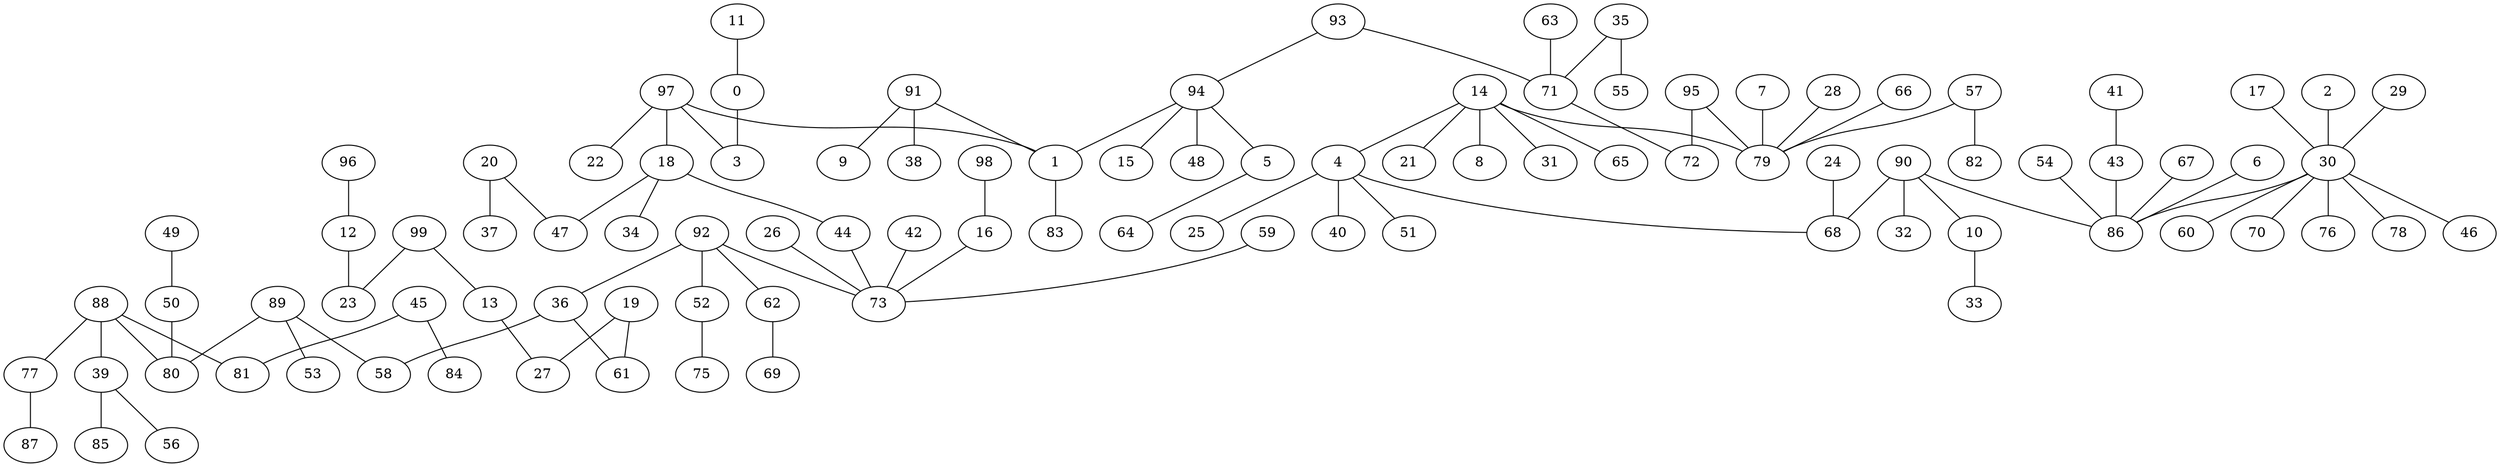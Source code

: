 graph G{
88--80;
88--77;
88--81;
88--39;
89--58;
89--53;
89--80;
90--86;
90--10;
90--32;
90--68;
91--1;
91--38;
91--9;
92--73;
92--36;
92--52;
92--62;
93--71;
93--94;
94--5;
94--15;
94--1;
94--48;
95--79;
95--72;
96--12;
97--1;
97--22;
97--3;
97--18;
10--33;
98--16;
99--13;
99--23;
11--0;
12--23;
13--27;
14--4;
14--8;
14--21;
14--31;
14--65;
14--79;
16--73;
17--30;
18--34;
18--44;
18--47;
19--61;
19--27;
0--3;
1--83;
2--30;
4--68;
4--25;
4--40;
4--51;
5--64;
6--86;
7--79;
20--47;
20--37;
24--68;
26--73;
28--79;
29--30;
30--46;
30--60;
30--70;
30--76;
30--78;
30--86;
35--71;
35--55;
36--61;
36--58;
39--56;
39--85;
41--43;
42--73;
43--86;
44--73;
45--81;
45--84;
49--50;
50--80;
52--75;
54--86;
57--79;
57--82;
59--73;
62--69;
63--71;
66--79;
67--86;
71--72;
77--87;
}